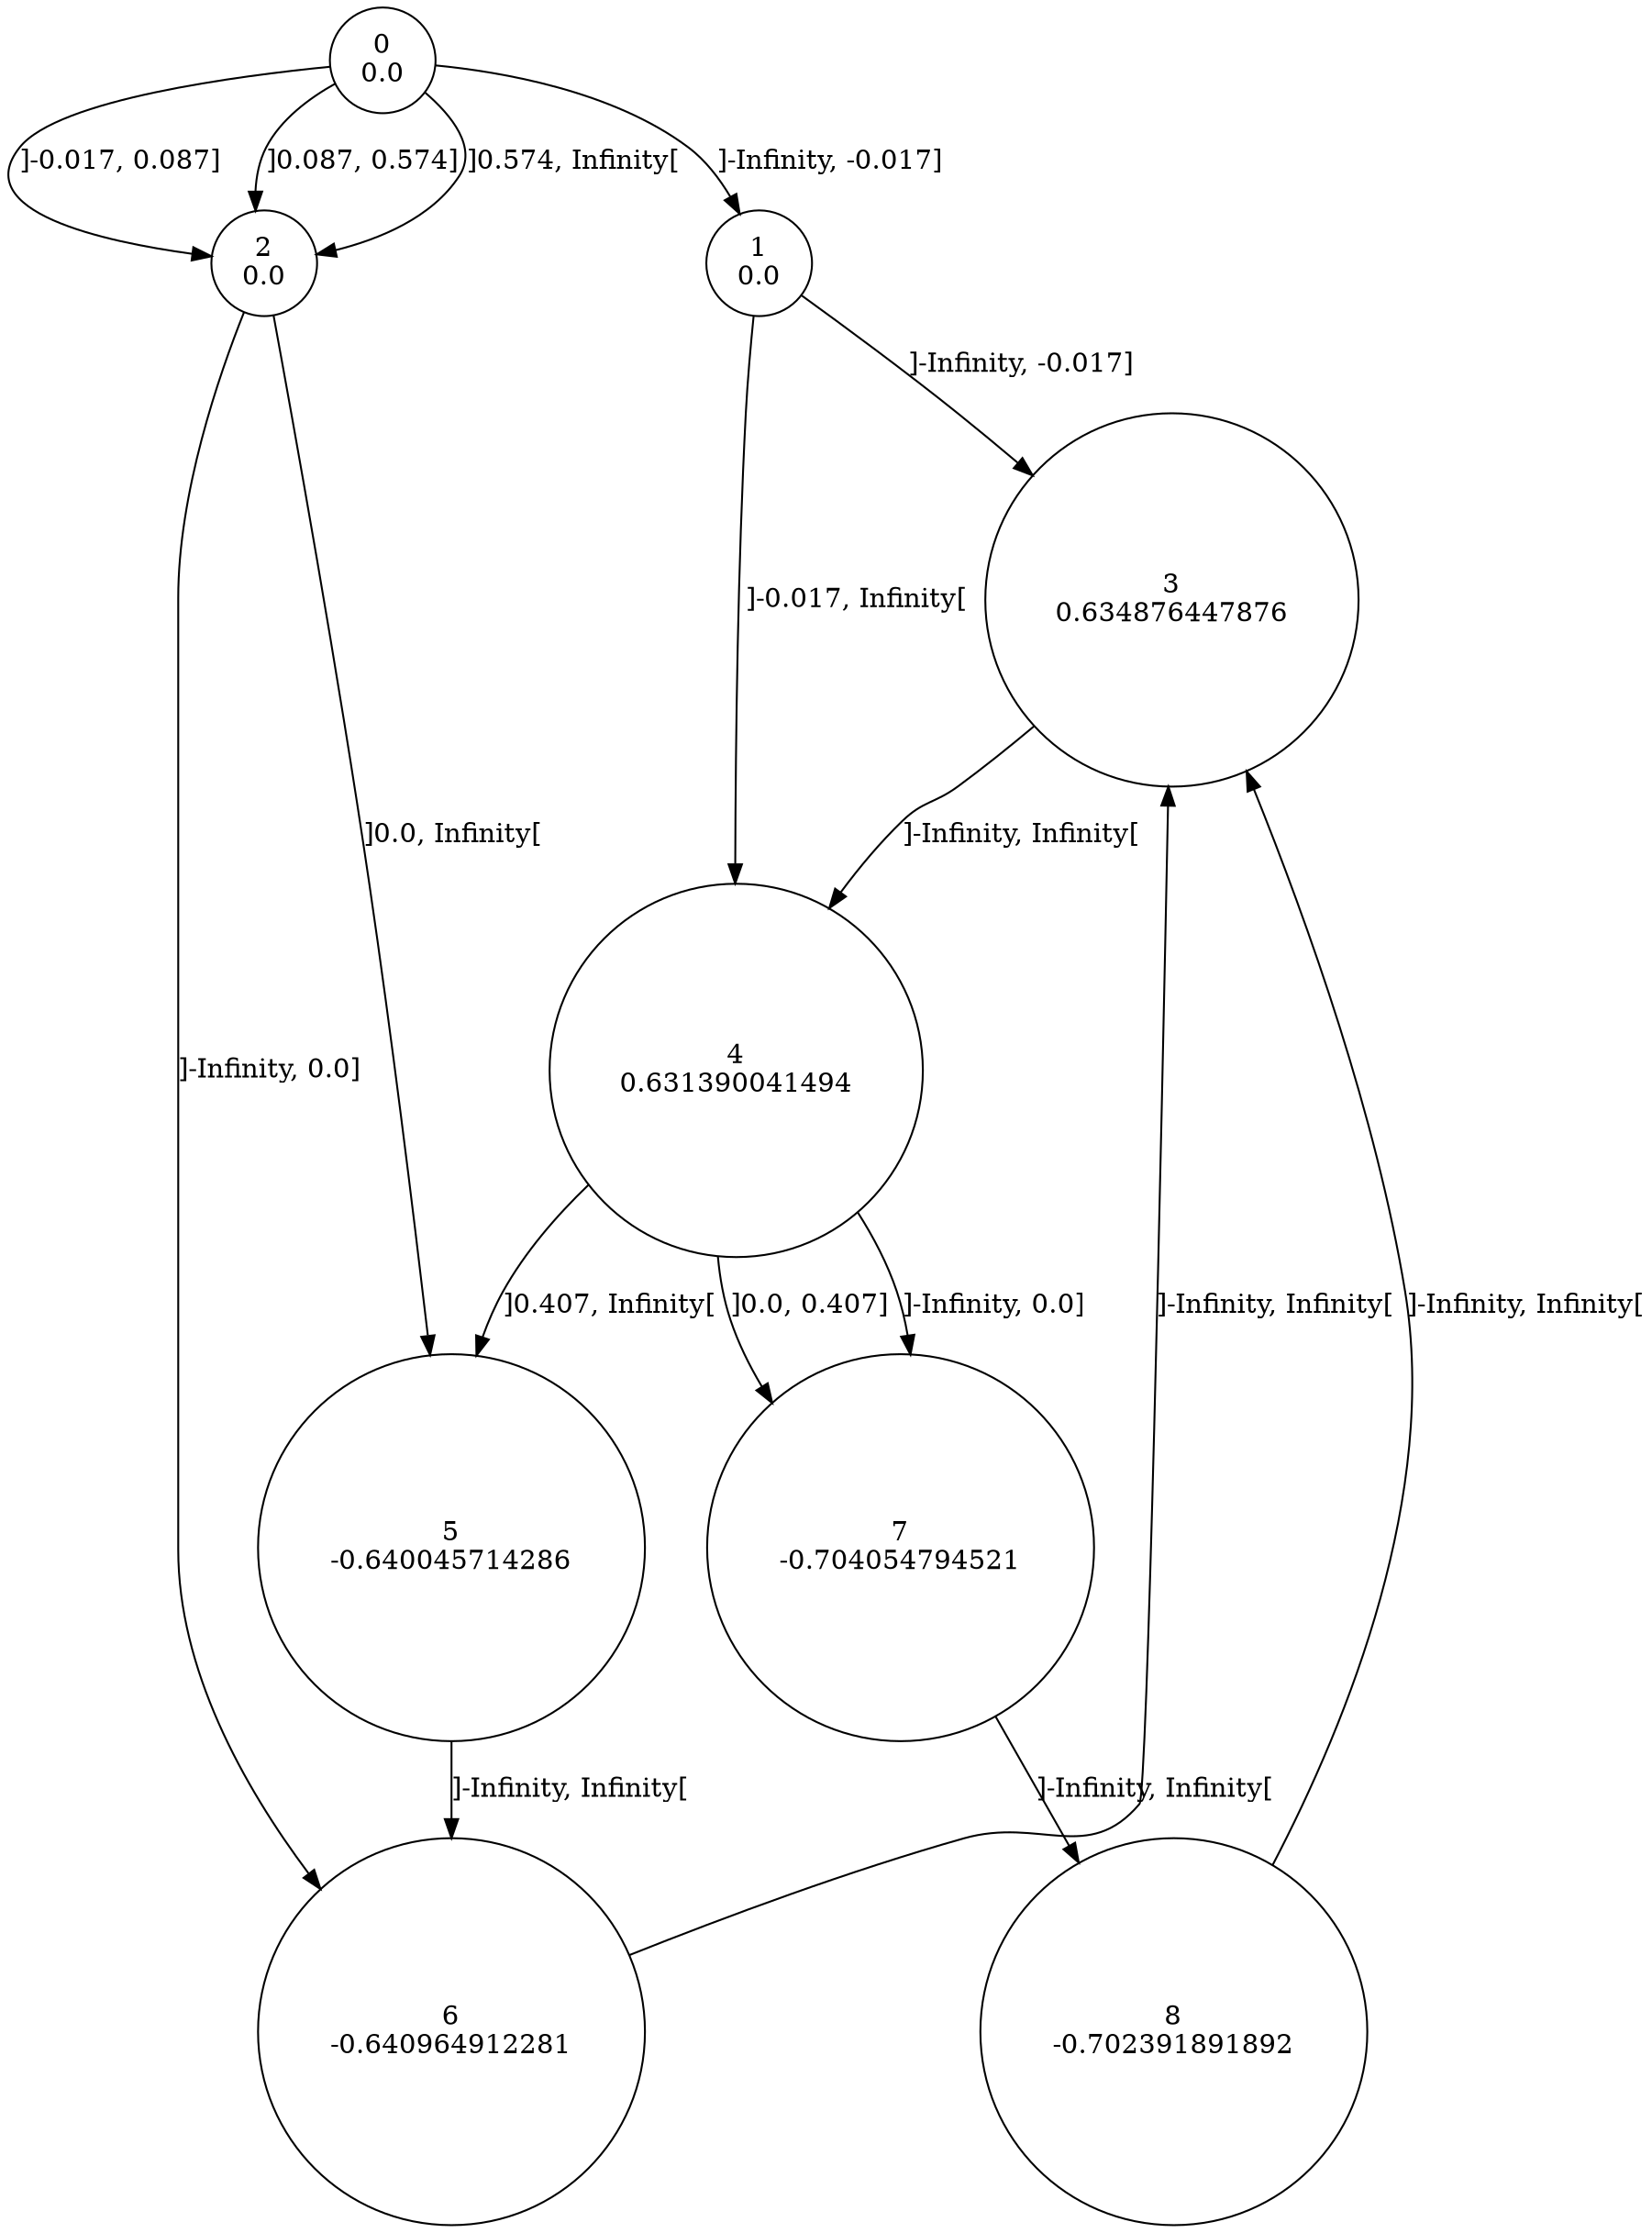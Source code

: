 digraph a {
0 [shape=circle, label="0\n0.0"];
	0 -> 1 [label="]-Infinity, -0.017]"];
	0 -> 2 [label="]-0.017, 0.087]"];
	0 -> 2 [label="]0.087, 0.574]"];
	0 -> 2 [label="]0.574, Infinity["];
1 [shape=circle, label="1\n0.0"];
	1 -> 3 [label="]-Infinity, -0.017]"];
	1 -> 4 [label="]-0.017, Infinity["];
2 [shape=circle, label="2\n0.0"];
	2 -> 6 [label="]-Infinity, 0.0]"];
	2 -> 5 [label="]0.0, Infinity["];
3 [shape=circle, label="3\n0.634876447876"];
	3 -> 4 [label="]-Infinity, Infinity["];
4 [shape=circle, label="4\n0.631390041494"];
	4 -> 7 [label="]-Infinity, 0.0]"];
	4 -> 7 [label="]0.0, 0.407]"];
	4 -> 5 [label="]0.407, Infinity["];
5 [shape=circle, label="5\n-0.640045714286"];
	5 -> 6 [label="]-Infinity, Infinity["];
6 [shape=circle, label="6\n-0.640964912281"];
	6 -> 3 [label="]-Infinity, Infinity["];
7 [shape=circle, label="7\n-0.704054794521"];
	7 -> 8 [label="]-Infinity, Infinity["];
8 [shape=circle, label="8\n-0.702391891892"];
	8 -> 3 [label="]-Infinity, Infinity["];
}